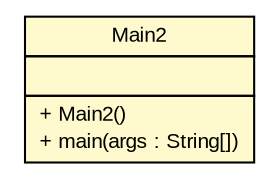 #!/usr/local/bin/dot
#
# Class diagram 
# Generated by UMLGraph version R5_6 (http://www.umlgraph.org/)
#

digraph G {
	edge [fontname="arial",fontsize=10,labelfontname="arial",labelfontsize=10];
	node [fontname="arial",fontsize=10,shape=plaintext];
	nodesep=0.25;
	ranksep=0.5;
	// de.fhg.fit.biomos.sensorplatform.main.Main2
	c1492 [label=<<table title="de.fhg.fit.biomos.sensorplatform.main.Main2" border="0" cellborder="1" cellspacing="0" cellpadding="2" port="p" bgcolor="lemonChiffon" href="./Main2.html">
		<tr><td><table border="0" cellspacing="0" cellpadding="1">
<tr><td align="center" balign="center"> Main2 </td></tr>
		</table></td></tr>
		<tr><td><table border="0" cellspacing="0" cellpadding="1">
<tr><td align="left" balign="left">  </td></tr>
		</table></td></tr>
		<tr><td><table border="0" cellspacing="0" cellpadding="1">
<tr><td align="left" balign="left"> + Main2() </td></tr>
<tr><td align="left" balign="left"> + main(args : String[]) </td></tr>
		</table></td></tr>
		</table>>, URL="./Main2.html", fontname="arial", fontcolor="black", fontsize=10.0];
}

